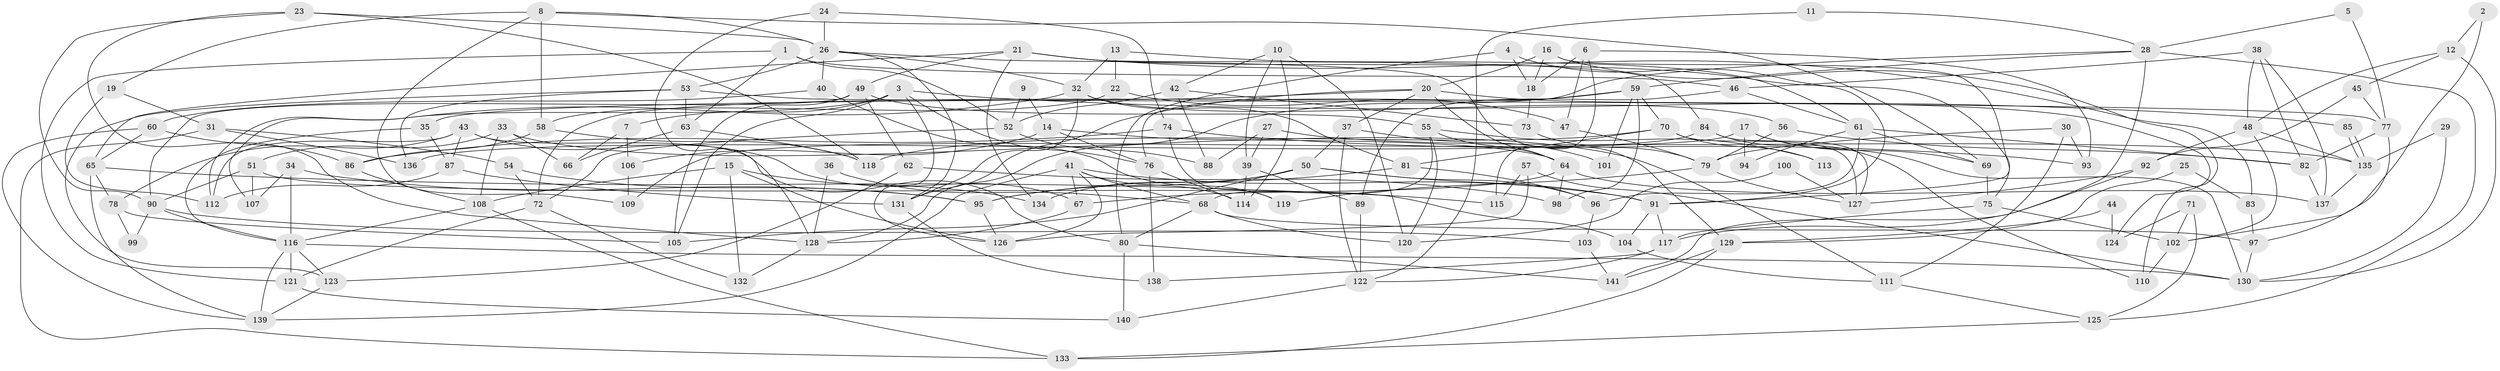 // Generated by graph-tools (version 1.1) at 2025/11/02/27/25 16:11:18]
// undirected, 141 vertices, 282 edges
graph export_dot {
graph [start="1"]
  node [color=gray90,style=filled];
  1;
  2;
  3;
  4;
  5;
  6;
  7;
  8;
  9;
  10;
  11;
  12;
  13;
  14;
  15;
  16;
  17;
  18;
  19;
  20;
  21;
  22;
  23;
  24;
  25;
  26;
  27;
  28;
  29;
  30;
  31;
  32;
  33;
  34;
  35;
  36;
  37;
  38;
  39;
  40;
  41;
  42;
  43;
  44;
  45;
  46;
  47;
  48;
  49;
  50;
  51;
  52;
  53;
  54;
  55;
  56;
  57;
  58;
  59;
  60;
  61;
  62;
  63;
  64;
  65;
  66;
  67;
  68;
  69;
  70;
  71;
  72;
  73;
  74;
  75;
  76;
  77;
  78;
  79;
  80;
  81;
  82;
  83;
  84;
  85;
  86;
  87;
  88;
  89;
  90;
  91;
  92;
  93;
  94;
  95;
  96;
  97;
  98;
  99;
  100;
  101;
  102;
  103;
  104;
  105;
  106;
  107;
  108;
  109;
  110;
  111;
  112;
  113;
  114;
  115;
  116;
  117;
  118;
  119;
  120;
  121;
  122;
  123;
  124;
  125;
  126;
  127;
  128;
  129;
  130;
  131;
  132;
  133;
  134;
  135;
  136;
  137;
  138;
  139;
  140;
  141;
  1 -- 121;
  1 -- 46;
  1 -- 52;
  1 -- 63;
  2 -- 102;
  2 -- 12;
  3 -- 107;
  3 -- 76;
  3 -- 7;
  3 -- 85;
  3 -- 105;
  3 -- 126;
  4 -- 91;
  4 -- 80;
  4 -- 18;
  5 -- 28;
  5 -- 77;
  6 -- 47;
  6 -- 18;
  6 -- 93;
  6 -- 115;
  7 -- 66;
  7 -- 106;
  8 -- 69;
  8 -- 26;
  8 -- 19;
  8 -- 58;
  8 -- 109;
  9 -- 52;
  9 -- 14;
  10 -- 120;
  10 -- 39;
  10 -- 42;
  10 -- 114;
  11 -- 122;
  11 -- 28;
  12 -- 130;
  12 -- 48;
  12 -- 45;
  13 -- 32;
  13 -- 61;
  13 -- 22;
  14 -- 106;
  14 -- 64;
  14 -- 76;
  15 -- 134;
  15 -- 108;
  15 -- 126;
  15 -- 132;
  16 -- 91;
  16 -- 20;
  16 -- 18;
  16 -- 110;
  17 -- 69;
  17 -- 130;
  17 -- 94;
  17 -- 109;
  18 -- 73;
  19 -- 31;
  19 -- 112;
  20 -- 35;
  20 -- 64;
  20 -- 37;
  20 -- 124;
  20 -- 131;
  21 -- 65;
  21 -- 49;
  21 -- 75;
  21 -- 83;
  21 -- 84;
  21 -- 134;
  22 -- 58;
  22 -- 47;
  23 -- 128;
  23 -- 26;
  23 -- 90;
  23 -- 118;
  24 -- 128;
  24 -- 26;
  24 -- 74;
  25 -- 83;
  25 -- 129;
  26 -- 53;
  26 -- 131;
  26 -- 32;
  26 -- 40;
  26 -- 129;
  27 -- 39;
  27 -- 135;
  27 -- 88;
  28 -- 59;
  28 -- 76;
  28 -- 125;
  28 -- 141;
  29 -- 130;
  29 -- 135;
  30 -- 79;
  30 -- 93;
  30 -- 111;
  31 -- 133;
  31 -- 136;
  31 -- 54;
  32 -- 112;
  32 -- 56;
  32 -- 81;
  32 -- 131;
  33 -- 111;
  33 -- 108;
  33 -- 51;
  33 -- 66;
  34 -- 95;
  34 -- 116;
  34 -- 107;
  35 -- 87;
  35 -- 116;
  36 -- 128;
  36 -- 68;
  37 -- 50;
  37 -- 101;
  37 -- 122;
  38 -- 137;
  38 -- 48;
  38 -- 46;
  38 -- 82;
  39 -- 89;
  39 -- 114;
  40 -- 119;
  40 -- 60;
  41 -- 139;
  41 -- 126;
  41 -- 67;
  41 -- 68;
  41 -- 91;
  41 -- 114;
  42 -- 52;
  42 -- 73;
  42 -- 88;
  43 -- 80;
  43 -- 112;
  43 -- 67;
  43 -- 78;
  43 -- 87;
  44 -- 129;
  44 -- 124;
  45 -- 77;
  45 -- 92;
  46 -- 61;
  46 -- 89;
  47 -- 79;
  48 -- 135;
  48 -- 92;
  48 -- 102;
  49 -- 62;
  49 -- 105;
  49 -- 55;
  49 -- 90;
  50 -- 91;
  50 -- 95;
  50 -- 96;
  50 -- 105;
  50 -- 134;
  51 -- 90;
  51 -- 104;
  51 -- 107;
  52 -- 88;
  52 -- 72;
  53 -- 63;
  53 -- 123;
  53 -- 77;
  53 -- 136;
  54 -- 72;
  54 -- 95;
  55 -- 68;
  55 -- 64;
  55 -- 113;
  55 -- 120;
  56 -- 79;
  56 -- 82;
  57 -- 126;
  57 -- 115;
  57 -- 130;
  58 -- 118;
  58 -- 86;
  59 -- 128;
  59 -- 70;
  59 -- 72;
  59 -- 98;
  59 -- 101;
  60 -- 139;
  60 -- 65;
  60 -- 86;
  61 -- 82;
  61 -- 96;
  61 -- 69;
  61 -- 94;
  62 -- 98;
  62 -- 123;
  63 -- 118;
  63 -- 66;
  64 -- 67;
  64 -- 98;
  64 -- 137;
  65 -- 78;
  65 -- 115;
  65 -- 139;
  67 -- 128;
  68 -- 80;
  68 -- 97;
  68 -- 120;
  69 -- 75;
  70 -- 127;
  70 -- 81;
  70 -- 113;
  70 -- 118;
  71 -- 125;
  71 -- 102;
  71 -- 124;
  72 -- 121;
  72 -- 132;
  73 -- 79;
  74 -- 86;
  74 -- 93;
  74 -- 119;
  75 -- 117;
  75 -- 102;
  76 -- 114;
  76 -- 138;
  77 -- 82;
  77 -- 97;
  78 -- 105;
  78 -- 99;
  79 -- 127;
  79 -- 119;
  80 -- 141;
  80 -- 140;
  81 -- 95;
  81 -- 96;
  82 -- 137;
  83 -- 97;
  84 -- 110;
  84 -- 127;
  84 -- 136;
  85 -- 135;
  85 -- 135;
  86 -- 108;
  87 -- 131;
  87 -- 112;
  89 -- 122;
  90 -- 99;
  90 -- 103;
  90 -- 116;
  91 -- 104;
  91 -- 117;
  92 -- 117;
  92 -- 127;
  95 -- 126;
  96 -- 103;
  97 -- 130;
  100 -- 127;
  100 -- 120;
  102 -- 110;
  103 -- 141;
  104 -- 111;
  106 -- 109;
  108 -- 116;
  108 -- 133;
  111 -- 125;
  116 -- 130;
  116 -- 121;
  116 -- 123;
  116 -- 139;
  117 -- 138;
  117 -- 122;
  121 -- 140;
  122 -- 140;
  123 -- 139;
  125 -- 133;
  128 -- 132;
  129 -- 141;
  129 -- 133;
  131 -- 138;
  135 -- 137;
}

